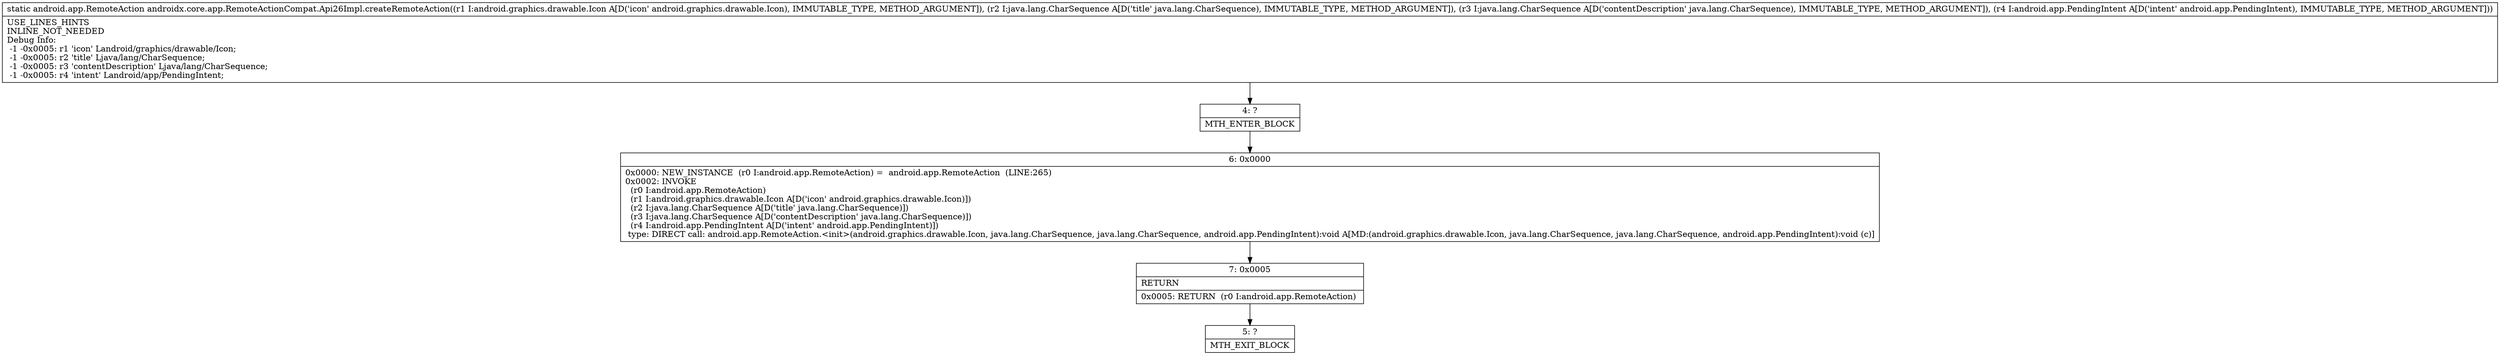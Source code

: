 digraph "CFG forandroidx.core.app.RemoteActionCompat.Api26Impl.createRemoteAction(Landroid\/graphics\/drawable\/Icon;Ljava\/lang\/CharSequence;Ljava\/lang\/CharSequence;Landroid\/app\/PendingIntent;)Landroid\/app\/RemoteAction;" {
Node_4 [shape=record,label="{4\:\ ?|MTH_ENTER_BLOCK\l}"];
Node_6 [shape=record,label="{6\:\ 0x0000|0x0000: NEW_INSTANCE  (r0 I:android.app.RemoteAction) =  android.app.RemoteAction  (LINE:265)\l0x0002: INVOKE  \l  (r0 I:android.app.RemoteAction)\l  (r1 I:android.graphics.drawable.Icon A[D('icon' android.graphics.drawable.Icon)])\l  (r2 I:java.lang.CharSequence A[D('title' java.lang.CharSequence)])\l  (r3 I:java.lang.CharSequence A[D('contentDescription' java.lang.CharSequence)])\l  (r4 I:android.app.PendingIntent A[D('intent' android.app.PendingIntent)])\l type: DIRECT call: android.app.RemoteAction.\<init\>(android.graphics.drawable.Icon, java.lang.CharSequence, java.lang.CharSequence, android.app.PendingIntent):void A[MD:(android.graphics.drawable.Icon, java.lang.CharSequence, java.lang.CharSequence, android.app.PendingIntent):void (c)]\l}"];
Node_7 [shape=record,label="{7\:\ 0x0005|RETURN\l|0x0005: RETURN  (r0 I:android.app.RemoteAction) \l}"];
Node_5 [shape=record,label="{5\:\ ?|MTH_EXIT_BLOCK\l}"];
MethodNode[shape=record,label="{static android.app.RemoteAction androidx.core.app.RemoteActionCompat.Api26Impl.createRemoteAction((r1 I:android.graphics.drawable.Icon A[D('icon' android.graphics.drawable.Icon), IMMUTABLE_TYPE, METHOD_ARGUMENT]), (r2 I:java.lang.CharSequence A[D('title' java.lang.CharSequence), IMMUTABLE_TYPE, METHOD_ARGUMENT]), (r3 I:java.lang.CharSequence A[D('contentDescription' java.lang.CharSequence), IMMUTABLE_TYPE, METHOD_ARGUMENT]), (r4 I:android.app.PendingIntent A[D('intent' android.app.PendingIntent), IMMUTABLE_TYPE, METHOD_ARGUMENT]))  | USE_LINES_HINTS\lINLINE_NOT_NEEDED\lDebug Info:\l  \-1 \-0x0005: r1 'icon' Landroid\/graphics\/drawable\/Icon;\l  \-1 \-0x0005: r2 'title' Ljava\/lang\/CharSequence;\l  \-1 \-0x0005: r3 'contentDescription' Ljava\/lang\/CharSequence;\l  \-1 \-0x0005: r4 'intent' Landroid\/app\/PendingIntent;\l}"];
MethodNode -> Node_4;Node_4 -> Node_6;
Node_6 -> Node_7;
Node_7 -> Node_5;
}

